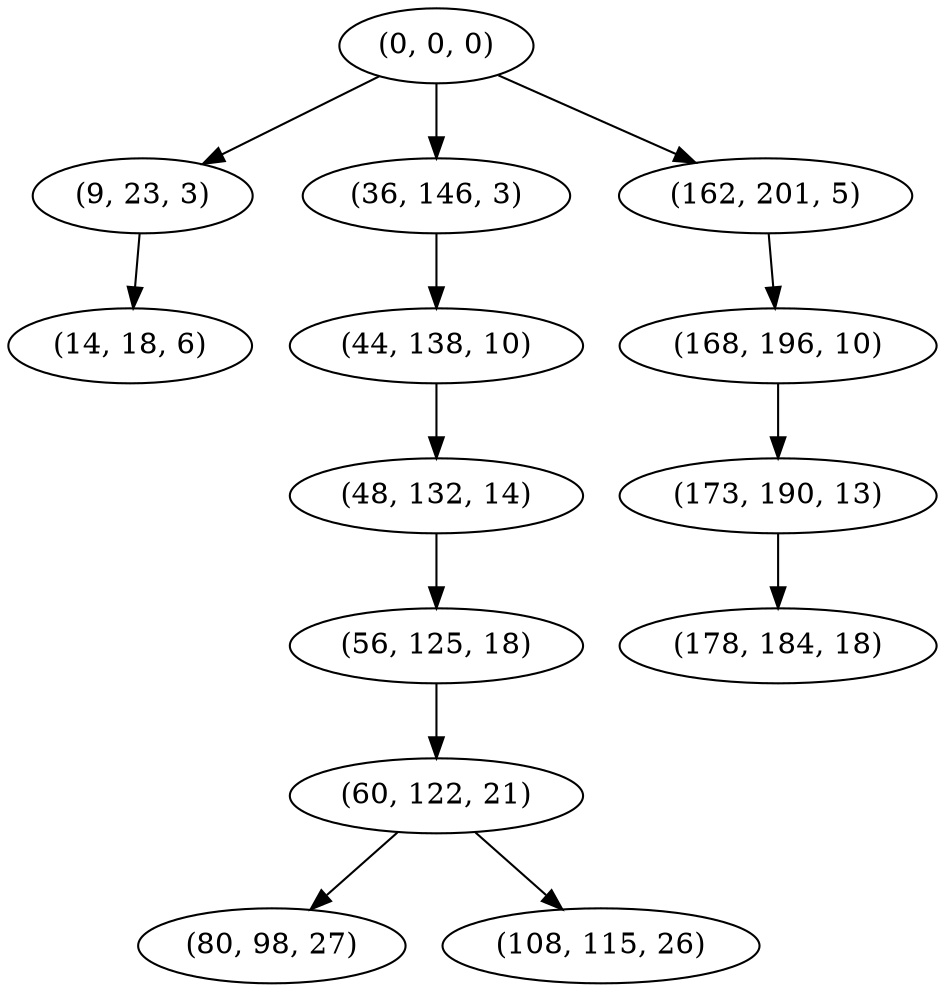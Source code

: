 digraph tree {
    "(0, 0, 0)";
    "(9, 23, 3)";
    "(14, 18, 6)";
    "(36, 146, 3)";
    "(44, 138, 10)";
    "(48, 132, 14)";
    "(56, 125, 18)";
    "(60, 122, 21)";
    "(80, 98, 27)";
    "(108, 115, 26)";
    "(162, 201, 5)";
    "(168, 196, 10)";
    "(173, 190, 13)";
    "(178, 184, 18)";
    "(0, 0, 0)" -> "(9, 23, 3)";
    "(0, 0, 0)" -> "(36, 146, 3)";
    "(0, 0, 0)" -> "(162, 201, 5)";
    "(9, 23, 3)" -> "(14, 18, 6)";
    "(36, 146, 3)" -> "(44, 138, 10)";
    "(44, 138, 10)" -> "(48, 132, 14)";
    "(48, 132, 14)" -> "(56, 125, 18)";
    "(56, 125, 18)" -> "(60, 122, 21)";
    "(60, 122, 21)" -> "(80, 98, 27)";
    "(60, 122, 21)" -> "(108, 115, 26)";
    "(162, 201, 5)" -> "(168, 196, 10)";
    "(168, 196, 10)" -> "(173, 190, 13)";
    "(173, 190, 13)" -> "(178, 184, 18)";
}
